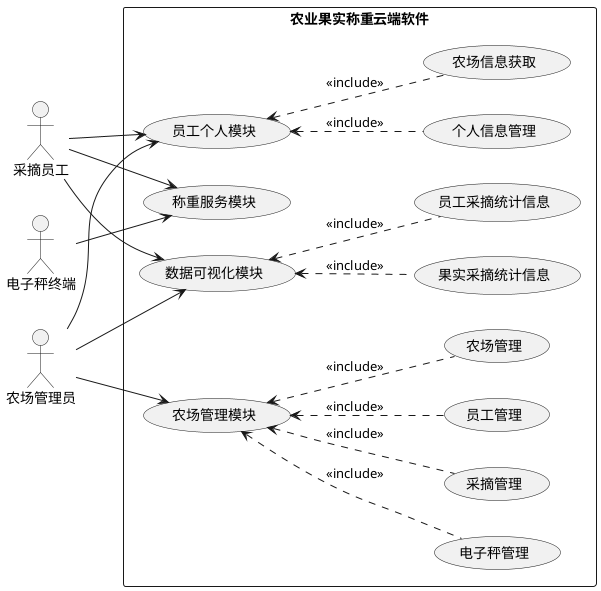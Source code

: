 @startuml 核心功能用例图
left to right direction
actor "采摘员工" as staff
actor "农场管理员" as admin
actor "电子秤终端" as terminal

rectangle 农业果实称重云端软件 {
    (称重服务模块) as uc1

    (员工个人模块) as uc2
    (个人信息管理) as uc2_a
    (农场信息获取) as uc2_b
    uc2_a .up.> uc2 : <<include>>
    uc2_b .up.> uc2 : <<include>>

    (农场管理模块) as uc3
    (员工管理) as uc3_a
    (农场管理) as uc3_b
    (电子秤管理) as uc3_c
    (采摘管理) as uc3_d
    uc3_a .up.> uc3 : <<include>>
    uc3_b .up.> uc3 : <<include>>
    uc3_c .up.> uc3 : <<include>>
    uc3_d .up.> uc3 : <<include>>
    
    (数据可视化模块) as uc4
    (果实采摘统计信息) as uc4_a
    (员工采摘统计信息) as uc4_b
    uc4_a .up.> uc4 : <<include>>
    uc4_b .up.> uc4 : <<include>>
}
terminal --> uc1
staff --> uc1
staff --> uc2
staff --> uc4
admin --> uc2
admin --> uc3
admin --> uc4
@enduml
